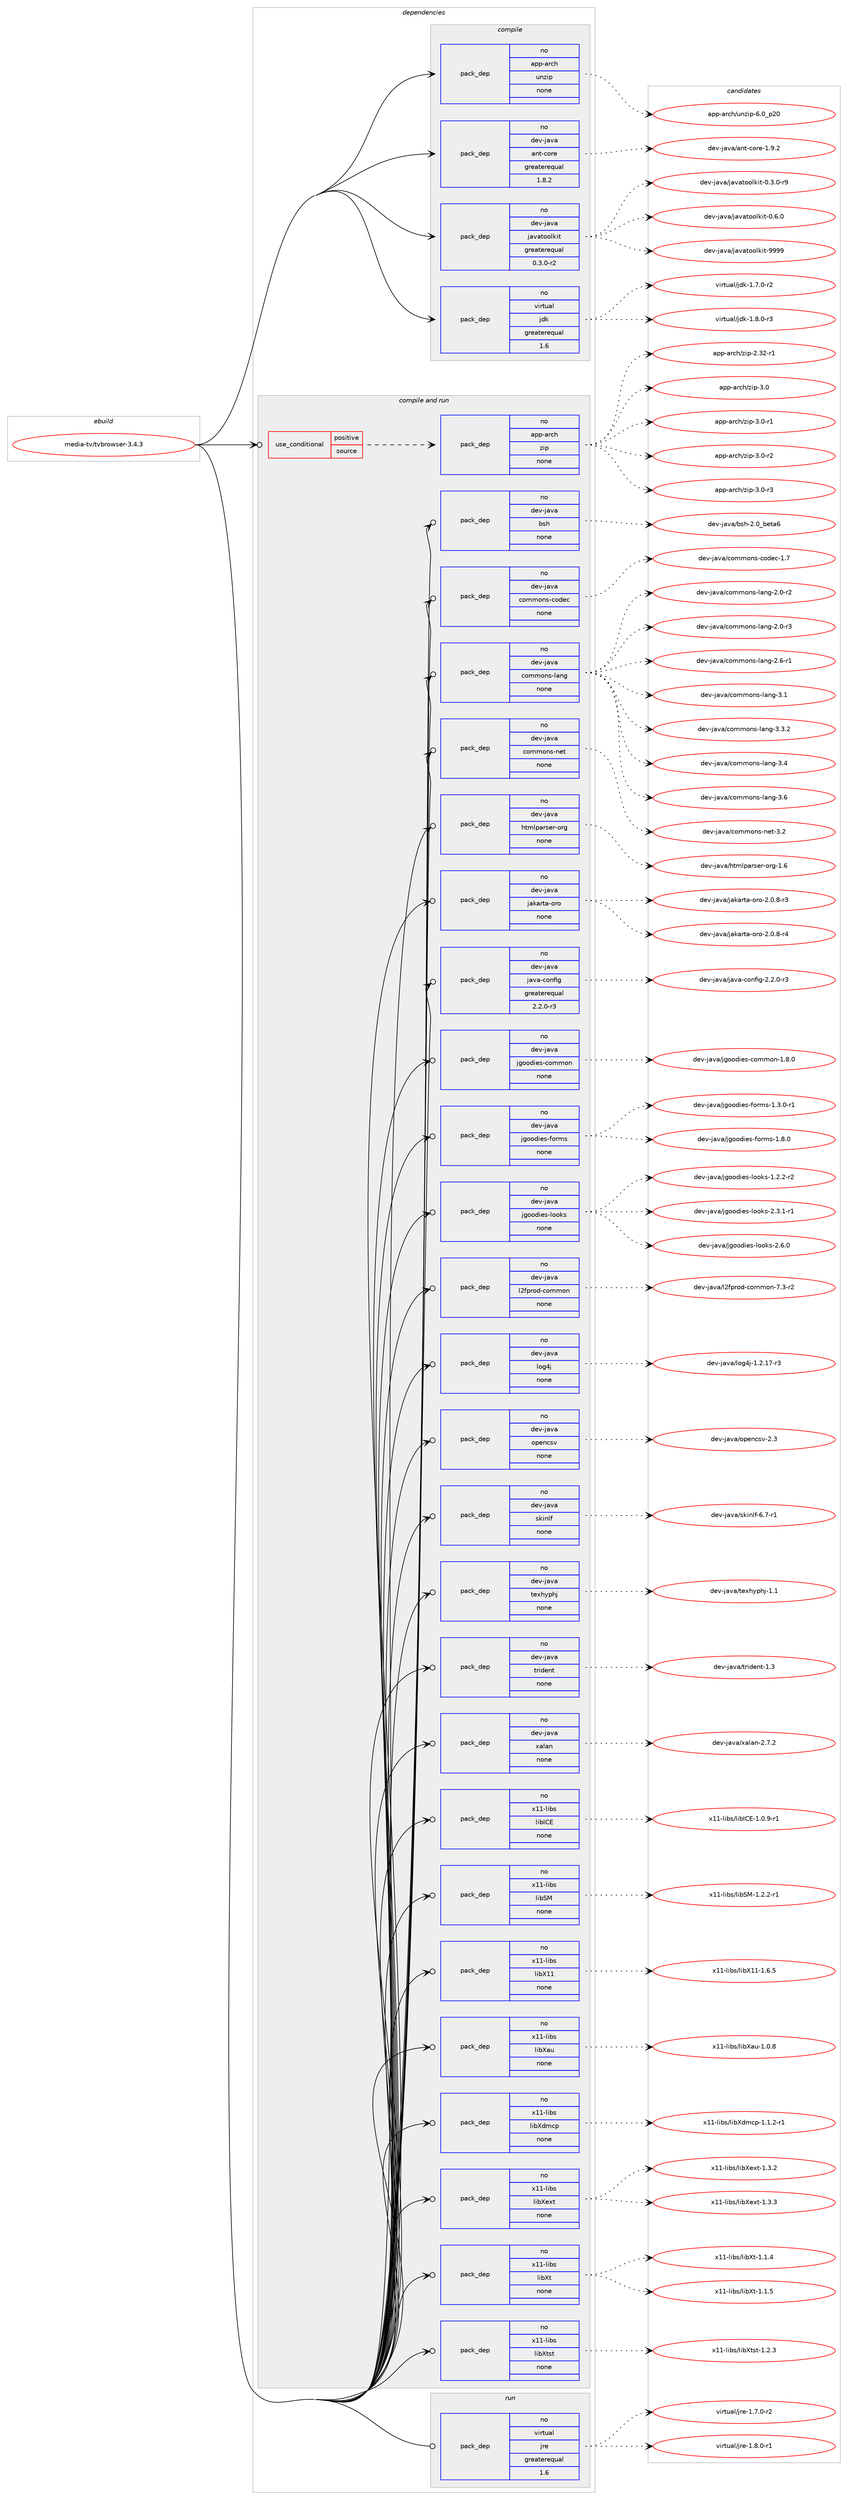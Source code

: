 digraph prolog {

# *************
# Graph options
# *************

newrank=true;
concentrate=true;
compound=true;
graph [rankdir=LR,fontname=Helvetica,fontsize=10,ranksep=1.5];#, ranksep=2.5, nodesep=0.2];
edge  [arrowhead=vee];
node  [fontname=Helvetica,fontsize=10];

# **********
# The ebuild
# **********

subgraph cluster_leftcol {
color=gray;
rank=same;
label=<<i>ebuild</i>>;
id [label="media-tv/tvbrowser-3.4.3", color=red, width=4, href="../media-tv/tvbrowser-3.4.3.svg"];
}

# ****************
# The dependencies
# ****************

subgraph cluster_midcol {
color=gray;
label=<<i>dependencies</i>>;
subgraph cluster_compile {
fillcolor="#eeeeee";
style=filled;
label=<<i>compile</i>>;
subgraph pack287302 {
dependency389003 [label=<<TABLE BORDER="0" CELLBORDER="1" CELLSPACING="0" CELLPADDING="4" WIDTH="220"><TR><TD ROWSPAN="6" CELLPADDING="30">pack_dep</TD></TR><TR><TD WIDTH="110">no</TD></TR><TR><TD>app-arch</TD></TR><TR><TD>unzip</TD></TR><TR><TD>none</TD></TR><TR><TD></TD></TR></TABLE>>, shape=none, color=blue];
}
id:e -> dependency389003:w [weight=20,style="solid",arrowhead="vee"];
subgraph pack287303 {
dependency389004 [label=<<TABLE BORDER="0" CELLBORDER="1" CELLSPACING="0" CELLPADDING="4" WIDTH="220"><TR><TD ROWSPAN="6" CELLPADDING="30">pack_dep</TD></TR><TR><TD WIDTH="110">no</TD></TR><TR><TD>dev-java</TD></TR><TR><TD>ant-core</TD></TR><TR><TD>greaterequal</TD></TR><TR><TD>1.8.2</TD></TR></TABLE>>, shape=none, color=blue];
}
id:e -> dependency389004:w [weight=20,style="solid",arrowhead="vee"];
subgraph pack287304 {
dependency389005 [label=<<TABLE BORDER="0" CELLBORDER="1" CELLSPACING="0" CELLPADDING="4" WIDTH="220"><TR><TD ROWSPAN="6" CELLPADDING="30">pack_dep</TD></TR><TR><TD WIDTH="110">no</TD></TR><TR><TD>dev-java</TD></TR><TR><TD>javatoolkit</TD></TR><TR><TD>greaterequal</TD></TR><TR><TD>0.3.0-r2</TD></TR></TABLE>>, shape=none, color=blue];
}
id:e -> dependency389005:w [weight=20,style="solid",arrowhead="vee"];
subgraph pack287305 {
dependency389006 [label=<<TABLE BORDER="0" CELLBORDER="1" CELLSPACING="0" CELLPADDING="4" WIDTH="220"><TR><TD ROWSPAN="6" CELLPADDING="30">pack_dep</TD></TR><TR><TD WIDTH="110">no</TD></TR><TR><TD>virtual</TD></TR><TR><TD>jdk</TD></TR><TR><TD>greaterequal</TD></TR><TR><TD>1.6</TD></TR></TABLE>>, shape=none, color=blue];
}
id:e -> dependency389006:w [weight=20,style="solid",arrowhead="vee"];
}
subgraph cluster_compileandrun {
fillcolor="#eeeeee";
style=filled;
label=<<i>compile and run</i>>;
subgraph cond95383 {
dependency389007 [label=<<TABLE BORDER="0" CELLBORDER="1" CELLSPACING="0" CELLPADDING="4"><TR><TD ROWSPAN="3" CELLPADDING="10">use_conditional</TD></TR><TR><TD>positive</TD></TR><TR><TD>source</TD></TR></TABLE>>, shape=none, color=red];
subgraph pack287306 {
dependency389008 [label=<<TABLE BORDER="0" CELLBORDER="1" CELLSPACING="0" CELLPADDING="4" WIDTH="220"><TR><TD ROWSPAN="6" CELLPADDING="30">pack_dep</TD></TR><TR><TD WIDTH="110">no</TD></TR><TR><TD>app-arch</TD></TR><TR><TD>zip</TD></TR><TR><TD>none</TD></TR><TR><TD></TD></TR></TABLE>>, shape=none, color=blue];
}
dependency389007:e -> dependency389008:w [weight=20,style="dashed",arrowhead="vee"];
}
id:e -> dependency389007:w [weight=20,style="solid",arrowhead="odotvee"];
subgraph pack287307 {
dependency389009 [label=<<TABLE BORDER="0" CELLBORDER="1" CELLSPACING="0" CELLPADDING="4" WIDTH="220"><TR><TD ROWSPAN="6" CELLPADDING="30">pack_dep</TD></TR><TR><TD WIDTH="110">no</TD></TR><TR><TD>dev-java</TD></TR><TR><TD>bsh</TD></TR><TR><TD>none</TD></TR><TR><TD></TD></TR></TABLE>>, shape=none, color=blue];
}
id:e -> dependency389009:w [weight=20,style="solid",arrowhead="odotvee"];
subgraph pack287308 {
dependency389010 [label=<<TABLE BORDER="0" CELLBORDER="1" CELLSPACING="0" CELLPADDING="4" WIDTH="220"><TR><TD ROWSPAN="6" CELLPADDING="30">pack_dep</TD></TR><TR><TD WIDTH="110">no</TD></TR><TR><TD>dev-java</TD></TR><TR><TD>commons-codec</TD></TR><TR><TD>none</TD></TR><TR><TD></TD></TR></TABLE>>, shape=none, color=blue];
}
id:e -> dependency389010:w [weight=20,style="solid",arrowhead="odotvee"];
subgraph pack287309 {
dependency389011 [label=<<TABLE BORDER="0" CELLBORDER="1" CELLSPACING="0" CELLPADDING="4" WIDTH="220"><TR><TD ROWSPAN="6" CELLPADDING="30">pack_dep</TD></TR><TR><TD WIDTH="110">no</TD></TR><TR><TD>dev-java</TD></TR><TR><TD>commons-lang</TD></TR><TR><TD>none</TD></TR><TR><TD></TD></TR></TABLE>>, shape=none, color=blue];
}
id:e -> dependency389011:w [weight=20,style="solid",arrowhead="odotvee"];
subgraph pack287310 {
dependency389012 [label=<<TABLE BORDER="0" CELLBORDER="1" CELLSPACING="0" CELLPADDING="4" WIDTH="220"><TR><TD ROWSPAN="6" CELLPADDING="30">pack_dep</TD></TR><TR><TD WIDTH="110">no</TD></TR><TR><TD>dev-java</TD></TR><TR><TD>commons-net</TD></TR><TR><TD>none</TD></TR><TR><TD></TD></TR></TABLE>>, shape=none, color=blue];
}
id:e -> dependency389012:w [weight=20,style="solid",arrowhead="odotvee"];
subgraph pack287311 {
dependency389013 [label=<<TABLE BORDER="0" CELLBORDER="1" CELLSPACING="0" CELLPADDING="4" WIDTH="220"><TR><TD ROWSPAN="6" CELLPADDING="30">pack_dep</TD></TR><TR><TD WIDTH="110">no</TD></TR><TR><TD>dev-java</TD></TR><TR><TD>htmlparser-org</TD></TR><TR><TD>none</TD></TR><TR><TD></TD></TR></TABLE>>, shape=none, color=blue];
}
id:e -> dependency389013:w [weight=20,style="solid",arrowhead="odotvee"];
subgraph pack287312 {
dependency389014 [label=<<TABLE BORDER="0" CELLBORDER="1" CELLSPACING="0" CELLPADDING="4" WIDTH="220"><TR><TD ROWSPAN="6" CELLPADDING="30">pack_dep</TD></TR><TR><TD WIDTH="110">no</TD></TR><TR><TD>dev-java</TD></TR><TR><TD>jakarta-oro</TD></TR><TR><TD>none</TD></TR><TR><TD></TD></TR></TABLE>>, shape=none, color=blue];
}
id:e -> dependency389014:w [weight=20,style="solid",arrowhead="odotvee"];
subgraph pack287313 {
dependency389015 [label=<<TABLE BORDER="0" CELLBORDER="1" CELLSPACING="0" CELLPADDING="4" WIDTH="220"><TR><TD ROWSPAN="6" CELLPADDING="30">pack_dep</TD></TR><TR><TD WIDTH="110">no</TD></TR><TR><TD>dev-java</TD></TR><TR><TD>java-config</TD></TR><TR><TD>greaterequal</TD></TR><TR><TD>2.2.0-r3</TD></TR></TABLE>>, shape=none, color=blue];
}
id:e -> dependency389015:w [weight=20,style="solid",arrowhead="odotvee"];
subgraph pack287314 {
dependency389016 [label=<<TABLE BORDER="0" CELLBORDER="1" CELLSPACING="0" CELLPADDING="4" WIDTH="220"><TR><TD ROWSPAN="6" CELLPADDING="30">pack_dep</TD></TR><TR><TD WIDTH="110">no</TD></TR><TR><TD>dev-java</TD></TR><TR><TD>jgoodies-common</TD></TR><TR><TD>none</TD></TR><TR><TD></TD></TR></TABLE>>, shape=none, color=blue];
}
id:e -> dependency389016:w [weight=20,style="solid",arrowhead="odotvee"];
subgraph pack287315 {
dependency389017 [label=<<TABLE BORDER="0" CELLBORDER="1" CELLSPACING="0" CELLPADDING="4" WIDTH="220"><TR><TD ROWSPAN="6" CELLPADDING="30">pack_dep</TD></TR><TR><TD WIDTH="110">no</TD></TR><TR><TD>dev-java</TD></TR><TR><TD>jgoodies-forms</TD></TR><TR><TD>none</TD></TR><TR><TD></TD></TR></TABLE>>, shape=none, color=blue];
}
id:e -> dependency389017:w [weight=20,style="solid",arrowhead="odotvee"];
subgraph pack287316 {
dependency389018 [label=<<TABLE BORDER="0" CELLBORDER="1" CELLSPACING="0" CELLPADDING="4" WIDTH="220"><TR><TD ROWSPAN="6" CELLPADDING="30">pack_dep</TD></TR><TR><TD WIDTH="110">no</TD></TR><TR><TD>dev-java</TD></TR><TR><TD>jgoodies-looks</TD></TR><TR><TD>none</TD></TR><TR><TD></TD></TR></TABLE>>, shape=none, color=blue];
}
id:e -> dependency389018:w [weight=20,style="solid",arrowhead="odotvee"];
subgraph pack287317 {
dependency389019 [label=<<TABLE BORDER="0" CELLBORDER="1" CELLSPACING="0" CELLPADDING="4" WIDTH="220"><TR><TD ROWSPAN="6" CELLPADDING="30">pack_dep</TD></TR><TR><TD WIDTH="110">no</TD></TR><TR><TD>dev-java</TD></TR><TR><TD>l2fprod-common</TD></TR><TR><TD>none</TD></TR><TR><TD></TD></TR></TABLE>>, shape=none, color=blue];
}
id:e -> dependency389019:w [weight=20,style="solid",arrowhead="odotvee"];
subgraph pack287318 {
dependency389020 [label=<<TABLE BORDER="0" CELLBORDER="1" CELLSPACING="0" CELLPADDING="4" WIDTH="220"><TR><TD ROWSPAN="6" CELLPADDING="30">pack_dep</TD></TR><TR><TD WIDTH="110">no</TD></TR><TR><TD>dev-java</TD></TR><TR><TD>log4j</TD></TR><TR><TD>none</TD></TR><TR><TD></TD></TR></TABLE>>, shape=none, color=blue];
}
id:e -> dependency389020:w [weight=20,style="solid",arrowhead="odotvee"];
subgraph pack287319 {
dependency389021 [label=<<TABLE BORDER="0" CELLBORDER="1" CELLSPACING="0" CELLPADDING="4" WIDTH="220"><TR><TD ROWSPAN="6" CELLPADDING="30">pack_dep</TD></TR><TR><TD WIDTH="110">no</TD></TR><TR><TD>dev-java</TD></TR><TR><TD>opencsv</TD></TR><TR><TD>none</TD></TR><TR><TD></TD></TR></TABLE>>, shape=none, color=blue];
}
id:e -> dependency389021:w [weight=20,style="solid",arrowhead="odotvee"];
subgraph pack287320 {
dependency389022 [label=<<TABLE BORDER="0" CELLBORDER="1" CELLSPACING="0" CELLPADDING="4" WIDTH="220"><TR><TD ROWSPAN="6" CELLPADDING="30">pack_dep</TD></TR><TR><TD WIDTH="110">no</TD></TR><TR><TD>dev-java</TD></TR><TR><TD>skinlf</TD></TR><TR><TD>none</TD></TR><TR><TD></TD></TR></TABLE>>, shape=none, color=blue];
}
id:e -> dependency389022:w [weight=20,style="solid",arrowhead="odotvee"];
subgraph pack287321 {
dependency389023 [label=<<TABLE BORDER="0" CELLBORDER="1" CELLSPACING="0" CELLPADDING="4" WIDTH="220"><TR><TD ROWSPAN="6" CELLPADDING="30">pack_dep</TD></TR><TR><TD WIDTH="110">no</TD></TR><TR><TD>dev-java</TD></TR><TR><TD>texhyphj</TD></TR><TR><TD>none</TD></TR><TR><TD></TD></TR></TABLE>>, shape=none, color=blue];
}
id:e -> dependency389023:w [weight=20,style="solid",arrowhead="odotvee"];
subgraph pack287322 {
dependency389024 [label=<<TABLE BORDER="0" CELLBORDER="1" CELLSPACING="0" CELLPADDING="4" WIDTH="220"><TR><TD ROWSPAN="6" CELLPADDING="30">pack_dep</TD></TR><TR><TD WIDTH="110">no</TD></TR><TR><TD>dev-java</TD></TR><TR><TD>trident</TD></TR><TR><TD>none</TD></TR><TR><TD></TD></TR></TABLE>>, shape=none, color=blue];
}
id:e -> dependency389024:w [weight=20,style="solid",arrowhead="odotvee"];
subgraph pack287323 {
dependency389025 [label=<<TABLE BORDER="0" CELLBORDER="1" CELLSPACING="0" CELLPADDING="4" WIDTH="220"><TR><TD ROWSPAN="6" CELLPADDING="30">pack_dep</TD></TR><TR><TD WIDTH="110">no</TD></TR><TR><TD>dev-java</TD></TR><TR><TD>xalan</TD></TR><TR><TD>none</TD></TR><TR><TD></TD></TR></TABLE>>, shape=none, color=blue];
}
id:e -> dependency389025:w [weight=20,style="solid",arrowhead="odotvee"];
subgraph pack287324 {
dependency389026 [label=<<TABLE BORDER="0" CELLBORDER="1" CELLSPACING="0" CELLPADDING="4" WIDTH="220"><TR><TD ROWSPAN="6" CELLPADDING="30">pack_dep</TD></TR><TR><TD WIDTH="110">no</TD></TR><TR><TD>x11-libs</TD></TR><TR><TD>libICE</TD></TR><TR><TD>none</TD></TR><TR><TD></TD></TR></TABLE>>, shape=none, color=blue];
}
id:e -> dependency389026:w [weight=20,style="solid",arrowhead="odotvee"];
subgraph pack287325 {
dependency389027 [label=<<TABLE BORDER="0" CELLBORDER="1" CELLSPACING="0" CELLPADDING="4" WIDTH="220"><TR><TD ROWSPAN="6" CELLPADDING="30">pack_dep</TD></TR><TR><TD WIDTH="110">no</TD></TR><TR><TD>x11-libs</TD></TR><TR><TD>libSM</TD></TR><TR><TD>none</TD></TR><TR><TD></TD></TR></TABLE>>, shape=none, color=blue];
}
id:e -> dependency389027:w [weight=20,style="solid",arrowhead="odotvee"];
subgraph pack287326 {
dependency389028 [label=<<TABLE BORDER="0" CELLBORDER="1" CELLSPACING="0" CELLPADDING="4" WIDTH="220"><TR><TD ROWSPAN="6" CELLPADDING="30">pack_dep</TD></TR><TR><TD WIDTH="110">no</TD></TR><TR><TD>x11-libs</TD></TR><TR><TD>libX11</TD></TR><TR><TD>none</TD></TR><TR><TD></TD></TR></TABLE>>, shape=none, color=blue];
}
id:e -> dependency389028:w [weight=20,style="solid",arrowhead="odotvee"];
subgraph pack287327 {
dependency389029 [label=<<TABLE BORDER="0" CELLBORDER="1" CELLSPACING="0" CELLPADDING="4" WIDTH="220"><TR><TD ROWSPAN="6" CELLPADDING="30">pack_dep</TD></TR><TR><TD WIDTH="110">no</TD></TR><TR><TD>x11-libs</TD></TR><TR><TD>libXau</TD></TR><TR><TD>none</TD></TR><TR><TD></TD></TR></TABLE>>, shape=none, color=blue];
}
id:e -> dependency389029:w [weight=20,style="solid",arrowhead="odotvee"];
subgraph pack287328 {
dependency389030 [label=<<TABLE BORDER="0" CELLBORDER="1" CELLSPACING="0" CELLPADDING="4" WIDTH="220"><TR><TD ROWSPAN="6" CELLPADDING="30">pack_dep</TD></TR><TR><TD WIDTH="110">no</TD></TR><TR><TD>x11-libs</TD></TR><TR><TD>libXdmcp</TD></TR><TR><TD>none</TD></TR><TR><TD></TD></TR></TABLE>>, shape=none, color=blue];
}
id:e -> dependency389030:w [weight=20,style="solid",arrowhead="odotvee"];
subgraph pack287329 {
dependency389031 [label=<<TABLE BORDER="0" CELLBORDER="1" CELLSPACING="0" CELLPADDING="4" WIDTH="220"><TR><TD ROWSPAN="6" CELLPADDING="30">pack_dep</TD></TR><TR><TD WIDTH="110">no</TD></TR><TR><TD>x11-libs</TD></TR><TR><TD>libXext</TD></TR><TR><TD>none</TD></TR><TR><TD></TD></TR></TABLE>>, shape=none, color=blue];
}
id:e -> dependency389031:w [weight=20,style="solid",arrowhead="odotvee"];
subgraph pack287330 {
dependency389032 [label=<<TABLE BORDER="0" CELLBORDER="1" CELLSPACING="0" CELLPADDING="4" WIDTH="220"><TR><TD ROWSPAN="6" CELLPADDING="30">pack_dep</TD></TR><TR><TD WIDTH="110">no</TD></TR><TR><TD>x11-libs</TD></TR><TR><TD>libXt</TD></TR><TR><TD>none</TD></TR><TR><TD></TD></TR></TABLE>>, shape=none, color=blue];
}
id:e -> dependency389032:w [weight=20,style="solid",arrowhead="odotvee"];
subgraph pack287331 {
dependency389033 [label=<<TABLE BORDER="0" CELLBORDER="1" CELLSPACING="0" CELLPADDING="4" WIDTH="220"><TR><TD ROWSPAN="6" CELLPADDING="30">pack_dep</TD></TR><TR><TD WIDTH="110">no</TD></TR><TR><TD>x11-libs</TD></TR><TR><TD>libXtst</TD></TR><TR><TD>none</TD></TR><TR><TD></TD></TR></TABLE>>, shape=none, color=blue];
}
id:e -> dependency389033:w [weight=20,style="solid",arrowhead="odotvee"];
}
subgraph cluster_run {
fillcolor="#eeeeee";
style=filled;
label=<<i>run</i>>;
subgraph pack287332 {
dependency389034 [label=<<TABLE BORDER="0" CELLBORDER="1" CELLSPACING="0" CELLPADDING="4" WIDTH="220"><TR><TD ROWSPAN="6" CELLPADDING="30">pack_dep</TD></TR><TR><TD WIDTH="110">no</TD></TR><TR><TD>virtual</TD></TR><TR><TD>jre</TD></TR><TR><TD>greaterequal</TD></TR><TR><TD>1.6</TD></TR></TABLE>>, shape=none, color=blue];
}
id:e -> dependency389034:w [weight=20,style="solid",arrowhead="odot"];
}
}

# **************
# The candidates
# **************

subgraph cluster_choices {
rank=same;
color=gray;
label=<<i>candidates</i>>;

subgraph choice287302 {
color=black;
nodesep=1;
choice971121124597114991044711711012210511245544648951125048 [label="app-arch/unzip-6.0_p20", color=red, width=4,href="../app-arch/unzip-6.0_p20.svg"];
dependency389003:e -> choice971121124597114991044711711012210511245544648951125048:w [style=dotted,weight="100"];
}
subgraph choice287303 {
color=black;
nodesep=1;
choice10010111845106971189747971101164599111114101454946574650 [label="dev-java/ant-core-1.9.2", color=red, width=4,href="../dev-java/ant-core-1.9.2.svg"];
dependency389004:e -> choice10010111845106971189747971101164599111114101454946574650:w [style=dotted,weight="100"];
}
subgraph choice287304 {
color=black;
nodesep=1;
choice1001011184510697118974710697118971161111111081071051164548465146484511457 [label="dev-java/javatoolkit-0.3.0-r9", color=red, width=4,href="../dev-java/javatoolkit-0.3.0-r9.svg"];
choice100101118451069711897471069711897116111111108107105116454846544648 [label="dev-java/javatoolkit-0.6.0", color=red, width=4,href="../dev-java/javatoolkit-0.6.0.svg"];
choice1001011184510697118974710697118971161111111081071051164557575757 [label="dev-java/javatoolkit-9999", color=red, width=4,href="../dev-java/javatoolkit-9999.svg"];
dependency389005:e -> choice1001011184510697118974710697118971161111111081071051164548465146484511457:w [style=dotted,weight="100"];
dependency389005:e -> choice100101118451069711897471069711897116111111108107105116454846544648:w [style=dotted,weight="100"];
dependency389005:e -> choice1001011184510697118974710697118971161111111081071051164557575757:w [style=dotted,weight="100"];
}
subgraph choice287305 {
color=black;
nodesep=1;
choice11810511411611797108471061001074549465546484511450 [label="virtual/jdk-1.7.0-r2", color=red, width=4,href="../virtual/jdk-1.7.0-r2.svg"];
choice11810511411611797108471061001074549465646484511451 [label="virtual/jdk-1.8.0-r3", color=red, width=4,href="../virtual/jdk-1.8.0-r3.svg"];
dependency389006:e -> choice11810511411611797108471061001074549465546484511450:w [style=dotted,weight="100"];
dependency389006:e -> choice11810511411611797108471061001074549465646484511451:w [style=dotted,weight="100"];
}
subgraph choice287306 {
color=black;
nodesep=1;
choice971121124597114991044712210511245504651504511449 [label="app-arch/zip-2.32-r1", color=red, width=4,href="../app-arch/zip-2.32-r1.svg"];
choice971121124597114991044712210511245514648 [label="app-arch/zip-3.0", color=red, width=4,href="../app-arch/zip-3.0.svg"];
choice9711211245971149910447122105112455146484511449 [label="app-arch/zip-3.0-r1", color=red, width=4,href="../app-arch/zip-3.0-r1.svg"];
choice9711211245971149910447122105112455146484511450 [label="app-arch/zip-3.0-r2", color=red, width=4,href="../app-arch/zip-3.0-r2.svg"];
choice9711211245971149910447122105112455146484511451 [label="app-arch/zip-3.0-r3", color=red, width=4,href="../app-arch/zip-3.0-r3.svg"];
dependency389008:e -> choice971121124597114991044712210511245504651504511449:w [style=dotted,weight="100"];
dependency389008:e -> choice971121124597114991044712210511245514648:w [style=dotted,weight="100"];
dependency389008:e -> choice9711211245971149910447122105112455146484511449:w [style=dotted,weight="100"];
dependency389008:e -> choice9711211245971149910447122105112455146484511450:w [style=dotted,weight="100"];
dependency389008:e -> choice9711211245971149910447122105112455146484511451:w [style=dotted,weight="100"];
}
subgraph choice287307 {
color=black;
nodesep=1;
choice10010111845106971189747981151044550464895981011169754 [label="dev-java/bsh-2.0_beta6", color=red, width=4,href="../dev-java/bsh-2.0_beta6.svg"];
dependency389009:e -> choice10010111845106971189747981151044550464895981011169754:w [style=dotted,weight="100"];
}
subgraph choice287308 {
color=black;
nodesep=1;
choice100101118451069711897479911110910911111011545991111001019945494655 [label="dev-java/commons-codec-1.7", color=red, width=4,href="../dev-java/commons-codec-1.7.svg"];
dependency389010:e -> choice100101118451069711897479911110910911111011545991111001019945494655:w [style=dotted,weight="100"];
}
subgraph choice287309 {
color=black;
nodesep=1;
choice10010111845106971189747991111091091111101154510897110103455046484511450 [label="dev-java/commons-lang-2.0-r2", color=red, width=4,href="../dev-java/commons-lang-2.0-r2.svg"];
choice10010111845106971189747991111091091111101154510897110103455046484511451 [label="dev-java/commons-lang-2.0-r3", color=red, width=4,href="../dev-java/commons-lang-2.0-r3.svg"];
choice10010111845106971189747991111091091111101154510897110103455046544511449 [label="dev-java/commons-lang-2.6-r1", color=red, width=4,href="../dev-java/commons-lang-2.6-r1.svg"];
choice1001011184510697118974799111109109111110115451089711010345514649 [label="dev-java/commons-lang-3.1", color=red, width=4,href="../dev-java/commons-lang-3.1.svg"];
choice10010111845106971189747991111091091111101154510897110103455146514650 [label="dev-java/commons-lang-3.3.2", color=red, width=4,href="../dev-java/commons-lang-3.3.2.svg"];
choice1001011184510697118974799111109109111110115451089711010345514652 [label="dev-java/commons-lang-3.4", color=red, width=4,href="../dev-java/commons-lang-3.4.svg"];
choice1001011184510697118974799111109109111110115451089711010345514654 [label="dev-java/commons-lang-3.6", color=red, width=4,href="../dev-java/commons-lang-3.6.svg"];
dependency389011:e -> choice10010111845106971189747991111091091111101154510897110103455046484511450:w [style=dotted,weight="100"];
dependency389011:e -> choice10010111845106971189747991111091091111101154510897110103455046484511451:w [style=dotted,weight="100"];
dependency389011:e -> choice10010111845106971189747991111091091111101154510897110103455046544511449:w [style=dotted,weight="100"];
dependency389011:e -> choice1001011184510697118974799111109109111110115451089711010345514649:w [style=dotted,weight="100"];
dependency389011:e -> choice10010111845106971189747991111091091111101154510897110103455146514650:w [style=dotted,weight="100"];
dependency389011:e -> choice1001011184510697118974799111109109111110115451089711010345514652:w [style=dotted,weight="100"];
dependency389011:e -> choice1001011184510697118974799111109109111110115451089711010345514654:w [style=dotted,weight="100"];
}
subgraph choice287310 {
color=black;
nodesep=1;
choice10010111845106971189747991111091091111101154511010111645514650 [label="dev-java/commons-net-3.2", color=red, width=4,href="../dev-java/commons-net-3.2.svg"];
dependency389012:e -> choice10010111845106971189747991111091091111101154511010111645514650:w [style=dotted,weight="100"];
}
subgraph choice287311 {
color=black;
nodesep=1;
choice10010111845106971189747104116109108112971141151011144511111410345494654 [label="dev-java/htmlparser-org-1.6", color=red, width=4,href="../dev-java/htmlparser-org-1.6.svg"];
dependency389013:e -> choice10010111845106971189747104116109108112971141151011144511111410345494654:w [style=dotted,weight="100"];
}
subgraph choice287312 {
color=black;
nodesep=1;
choice10010111845106971189747106971079711411697451111141114550464846564511451 [label="dev-java/jakarta-oro-2.0.8-r3", color=red, width=4,href="../dev-java/jakarta-oro-2.0.8-r3.svg"];
choice10010111845106971189747106971079711411697451111141114550464846564511452 [label="dev-java/jakarta-oro-2.0.8-r4", color=red, width=4,href="../dev-java/jakarta-oro-2.0.8-r4.svg"];
dependency389014:e -> choice10010111845106971189747106971079711411697451111141114550464846564511451:w [style=dotted,weight="100"];
dependency389014:e -> choice10010111845106971189747106971079711411697451111141114550464846564511452:w [style=dotted,weight="100"];
}
subgraph choice287313 {
color=black;
nodesep=1;
choice10010111845106971189747106971189745991111101021051034550465046484511451 [label="dev-java/java-config-2.2.0-r3", color=red, width=4,href="../dev-java/java-config-2.2.0-r3.svg"];
dependency389015:e -> choice10010111845106971189747106971189745991111101021051034550465046484511451:w [style=dotted,weight="100"];
}
subgraph choice287314 {
color=black;
nodesep=1;
choice100101118451069711897471061031111111001051011154599111109109111110454946564648 [label="dev-java/jgoodies-common-1.8.0", color=red, width=4,href="../dev-java/jgoodies-common-1.8.0.svg"];
dependency389016:e -> choice100101118451069711897471061031111111001051011154599111109109111110454946564648:w [style=dotted,weight="100"];
}
subgraph choice287315 {
color=black;
nodesep=1;
choice10010111845106971189747106103111111100105101115451021111141091154549465146484511449 [label="dev-java/jgoodies-forms-1.3.0-r1", color=red, width=4,href="../dev-java/jgoodies-forms-1.3.0-r1.svg"];
choice1001011184510697118974710610311111110010510111545102111114109115454946564648 [label="dev-java/jgoodies-forms-1.8.0", color=red, width=4,href="../dev-java/jgoodies-forms-1.8.0.svg"];
dependency389017:e -> choice10010111845106971189747106103111111100105101115451021111141091154549465146484511449:w [style=dotted,weight="100"];
dependency389017:e -> choice1001011184510697118974710610311111110010510111545102111114109115454946564648:w [style=dotted,weight="100"];
}
subgraph choice287316 {
color=black;
nodesep=1;
choice10010111845106971189747106103111111100105101115451081111111071154549465046504511450 [label="dev-java/jgoodies-looks-1.2.2-r2", color=red, width=4,href="../dev-java/jgoodies-looks-1.2.2-r2.svg"];
choice10010111845106971189747106103111111100105101115451081111111071154550465146494511449 [label="dev-java/jgoodies-looks-2.3.1-r1", color=red, width=4,href="../dev-java/jgoodies-looks-2.3.1-r1.svg"];
choice1001011184510697118974710610311111110010510111545108111111107115455046544648 [label="dev-java/jgoodies-looks-2.6.0", color=red, width=4,href="../dev-java/jgoodies-looks-2.6.0.svg"];
dependency389018:e -> choice10010111845106971189747106103111111100105101115451081111111071154549465046504511450:w [style=dotted,weight="100"];
dependency389018:e -> choice10010111845106971189747106103111111100105101115451081111111071154550465146494511449:w [style=dotted,weight="100"];
dependency389018:e -> choice1001011184510697118974710610311111110010510111545108111111107115455046544648:w [style=dotted,weight="100"];
}
subgraph choice287317 {
color=black;
nodesep=1;
choice10010111845106971189747108501021121141111004599111109109111110455546514511450 [label="dev-java/l2fprod-common-7.3-r2", color=red, width=4,href="../dev-java/l2fprod-common-7.3-r2.svg"];
dependency389019:e -> choice10010111845106971189747108501021121141111004599111109109111110455546514511450:w [style=dotted,weight="100"];
}
subgraph choice287318 {
color=black;
nodesep=1;
choice1001011184510697118974710811110352106454946504649554511451 [label="dev-java/log4j-1.2.17-r3", color=red, width=4,href="../dev-java/log4j-1.2.17-r3.svg"];
dependency389020:e -> choice1001011184510697118974710811110352106454946504649554511451:w [style=dotted,weight="100"];
}
subgraph choice287319 {
color=black;
nodesep=1;
choice100101118451069711897471111121011109911511845504651 [label="dev-java/opencsv-2.3", color=red, width=4,href="../dev-java/opencsv-2.3.svg"];
dependency389021:e -> choice100101118451069711897471111121011109911511845504651:w [style=dotted,weight="100"];
}
subgraph choice287320 {
color=black;
nodesep=1;
choice10010111845106971189747115107105110108102455446554511449 [label="dev-java/skinlf-6.7-r1", color=red, width=4,href="../dev-java/skinlf-6.7-r1.svg"];
dependency389022:e -> choice10010111845106971189747115107105110108102455446554511449:w [style=dotted,weight="100"];
}
subgraph choice287321 {
color=black;
nodesep=1;
choice1001011184510697118974711610112010412111210410645494649 [label="dev-java/texhyphj-1.1", color=red, width=4,href="../dev-java/texhyphj-1.1.svg"];
dependency389023:e -> choice1001011184510697118974711610112010412111210410645494649:w [style=dotted,weight="100"];
}
subgraph choice287322 {
color=black;
nodesep=1;
choice1001011184510697118974711611410510010111011645494651 [label="dev-java/trident-1.3", color=red, width=4,href="../dev-java/trident-1.3.svg"];
dependency389024:e -> choice1001011184510697118974711611410510010111011645494651:w [style=dotted,weight="100"];
}
subgraph choice287323 {
color=black;
nodesep=1;
choice100101118451069711897471209710897110455046554650 [label="dev-java/xalan-2.7.2", color=red, width=4,href="../dev-java/xalan-2.7.2.svg"];
dependency389025:e -> choice100101118451069711897471209710897110455046554650:w [style=dotted,weight="100"];
}
subgraph choice287324 {
color=black;
nodesep=1;
choice1204949451081059811547108105987367694549464846574511449 [label="x11-libs/libICE-1.0.9-r1", color=red, width=4,href="../x11-libs/libICE-1.0.9-r1.svg"];
dependency389026:e -> choice1204949451081059811547108105987367694549464846574511449:w [style=dotted,weight="100"];
}
subgraph choice287325 {
color=black;
nodesep=1;
choice12049494510810598115471081059883774549465046504511449 [label="x11-libs/libSM-1.2.2-r1", color=red, width=4,href="../x11-libs/libSM-1.2.2-r1.svg"];
dependency389027:e -> choice12049494510810598115471081059883774549465046504511449:w [style=dotted,weight="100"];
}
subgraph choice287326 {
color=black;
nodesep=1;
choice120494945108105981154710810598884949454946544653 [label="x11-libs/libX11-1.6.5", color=red, width=4,href="../x11-libs/libX11-1.6.5.svg"];
dependency389028:e -> choice120494945108105981154710810598884949454946544653:w [style=dotted,weight="100"];
}
subgraph choice287327 {
color=black;
nodesep=1;
choice1204949451081059811547108105988897117454946484656 [label="x11-libs/libXau-1.0.8", color=red, width=4,href="../x11-libs/libXau-1.0.8.svg"];
dependency389029:e -> choice1204949451081059811547108105988897117454946484656:w [style=dotted,weight="100"];
}
subgraph choice287328 {
color=black;
nodesep=1;
choice12049494510810598115471081059888100109991124549464946504511449 [label="x11-libs/libXdmcp-1.1.2-r1", color=red, width=4,href="../x11-libs/libXdmcp-1.1.2-r1.svg"];
dependency389030:e -> choice12049494510810598115471081059888100109991124549464946504511449:w [style=dotted,weight="100"];
}
subgraph choice287329 {
color=black;
nodesep=1;
choice12049494510810598115471081059888101120116454946514650 [label="x11-libs/libXext-1.3.2", color=red, width=4,href="../x11-libs/libXext-1.3.2.svg"];
choice12049494510810598115471081059888101120116454946514651 [label="x11-libs/libXext-1.3.3", color=red, width=4,href="../x11-libs/libXext-1.3.3.svg"];
dependency389031:e -> choice12049494510810598115471081059888101120116454946514650:w [style=dotted,weight="100"];
dependency389031:e -> choice12049494510810598115471081059888101120116454946514651:w [style=dotted,weight="100"];
}
subgraph choice287330 {
color=black;
nodesep=1;
choice12049494510810598115471081059888116454946494652 [label="x11-libs/libXt-1.1.4", color=red, width=4,href="../x11-libs/libXt-1.1.4.svg"];
choice12049494510810598115471081059888116454946494653 [label="x11-libs/libXt-1.1.5", color=red, width=4,href="../x11-libs/libXt-1.1.5.svg"];
dependency389032:e -> choice12049494510810598115471081059888116454946494652:w [style=dotted,weight="100"];
dependency389032:e -> choice12049494510810598115471081059888116454946494653:w [style=dotted,weight="100"];
}
subgraph choice287331 {
color=black;
nodesep=1;
choice12049494510810598115471081059888116115116454946504651 [label="x11-libs/libXtst-1.2.3", color=red, width=4,href="../x11-libs/libXtst-1.2.3.svg"];
dependency389033:e -> choice12049494510810598115471081059888116115116454946504651:w [style=dotted,weight="100"];
}
subgraph choice287332 {
color=black;
nodesep=1;
choice11810511411611797108471061141014549465546484511450 [label="virtual/jre-1.7.0-r2", color=red, width=4,href="../virtual/jre-1.7.0-r2.svg"];
choice11810511411611797108471061141014549465646484511449 [label="virtual/jre-1.8.0-r1", color=red, width=4,href="../virtual/jre-1.8.0-r1.svg"];
dependency389034:e -> choice11810511411611797108471061141014549465546484511450:w [style=dotted,weight="100"];
dependency389034:e -> choice11810511411611797108471061141014549465646484511449:w [style=dotted,weight="100"];
}
}

}
